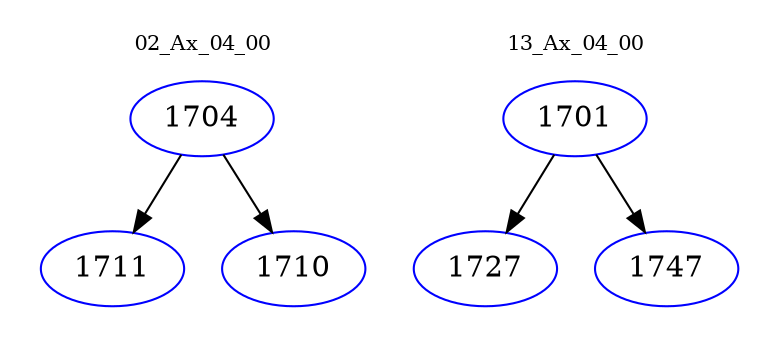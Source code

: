 digraph{
subgraph cluster_0 {
color = white
label = "02_Ax_04_00";
fontsize=10;
T0_1704 [label="1704", color="blue"]
T0_1704 -> T0_1711 [color="black"]
T0_1711 [label="1711", color="blue"]
T0_1704 -> T0_1710 [color="black"]
T0_1710 [label="1710", color="blue"]
}
subgraph cluster_1 {
color = white
label = "13_Ax_04_00";
fontsize=10;
T1_1701 [label="1701", color="blue"]
T1_1701 -> T1_1727 [color="black"]
T1_1727 [label="1727", color="blue"]
T1_1701 -> T1_1747 [color="black"]
T1_1747 [label="1747", color="blue"]
}
}
